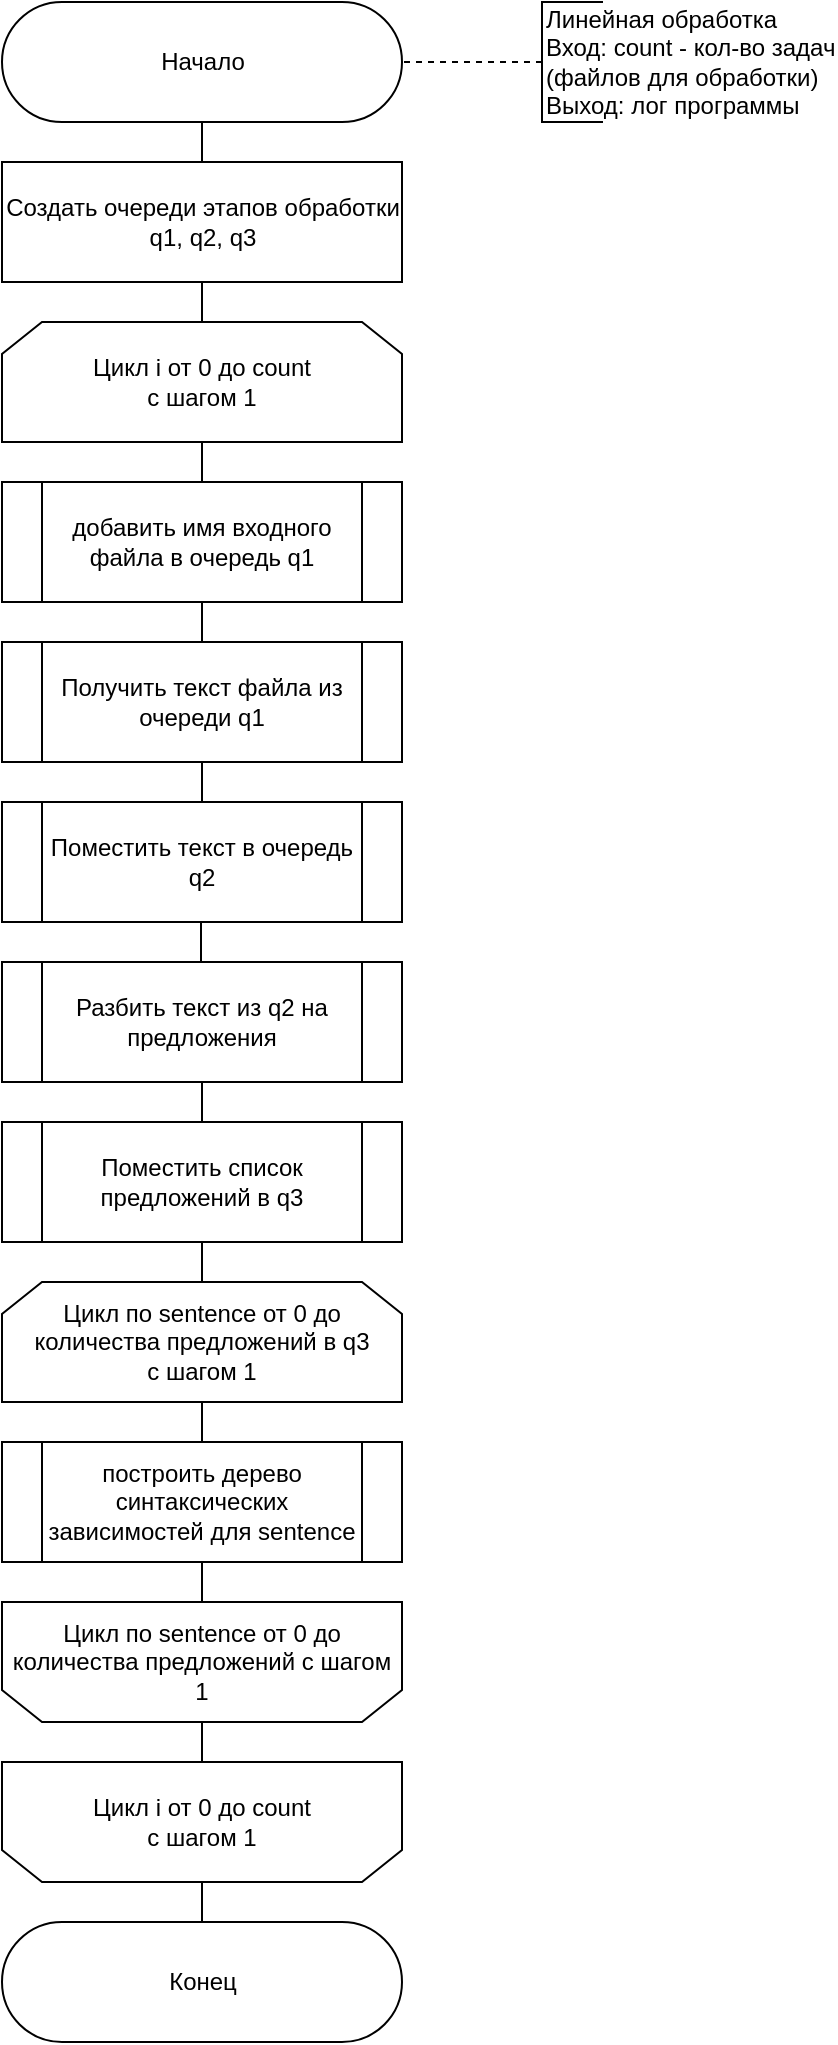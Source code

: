 <mxfile version="22.1.11" type="device" pages="5">
  <diagram id="QM2p47kPDZQZnexqTIiv" name="linear">
    <mxGraphModel dx="521" dy="836" grid="1" gridSize="10" guides="1" tooltips="1" connect="1" arrows="1" fold="1" page="1" pageScale="1" pageWidth="1654" pageHeight="2336" math="0" shadow="0">
      <root>
        <mxCell id="0" />
        <mxCell id="1" parent="0" />
        <mxCell id="29" style="edgeStyle=none;html=1;exitX=0.5;exitY=0.5;exitDx=0;exitDy=30;exitPerimeter=0;entryX=0.5;entryY=0;entryDx=0;entryDy=0;endArrow=none;endFill=0;" parent="1" source="3" target="28" edge="1">
          <mxGeometry relative="1" as="geometry" />
        </mxCell>
        <mxCell id="3" value="Начало" style="html=1;dashed=0;whitespace=wrap;shape=mxgraph.dfd.start" parent="1" vertex="1">
          <mxGeometry x="860" y="120" width="200" height="60" as="geometry" />
        </mxCell>
        <mxCell id="6" value="" style="edgeStyle=orthogonalEdgeStyle;rounded=0;orthogonalLoop=1;jettySize=auto;html=1;endArrow=none;endFill=0;dashed=1;" parent="1" source="7" target="3" edge="1">
          <mxGeometry relative="1" as="geometry" />
        </mxCell>
        <mxCell id="7" value="Линейная обработка&lt;br&gt;Вход: count - кол-во задач&lt;br&gt;(файлов для обработки)&lt;br&gt;Выход: лог программы" style="html=1;dashed=0;whitespace=wrap;shape=partialRectangle;right=0;align=left;" parent="1" vertex="1">
          <mxGeometry x="1130" y="120" width="30" height="60" as="geometry" />
        </mxCell>
        <mxCell id="25" style="edgeStyle=none;html=1;exitX=0.5;exitY=1;exitDx=0;exitDy=0;entryX=0.5;entryY=0;entryDx=0;entryDy=0;endArrow=none;endFill=0;" parent="1" source="21" target="24" edge="1">
          <mxGeometry relative="1" as="geometry" />
        </mxCell>
        <mxCell id="21" value="Цикл i от 0 до count&lt;br&gt;с шагом 1" style="shape=loopLimit;whiteSpace=wrap;html=1;direction=east" parent="1" vertex="1">
          <mxGeometry x="860" y="280" width="200" height="60" as="geometry" />
        </mxCell>
        <mxCell id="24" value="добавить имя входного файла в очередь q1" style="shape=process;whiteSpace=wrap;html=1;backgroundOutline=1;" parent="1" vertex="1">
          <mxGeometry x="860" y="360" width="200" height="60" as="geometry" />
        </mxCell>
        <mxCell id="30" style="edgeStyle=none;html=1;exitX=0.5;exitY=1;exitDx=0;exitDy=0;entryX=0.5;entryY=0;entryDx=0;entryDy=0;endArrow=none;endFill=0;" parent="1" source="28" target="21" edge="1">
          <mxGeometry relative="1" as="geometry" />
        </mxCell>
        <mxCell id="28" value="Создать очереди этапов обработки&lt;br&gt;q1, q2, q3" style="html=1;dashed=0;whitespace=wrap;" parent="1" vertex="1">
          <mxGeometry x="860" y="200" width="200" height="60" as="geometry" />
        </mxCell>
        <mxCell id="49" style="edgeStyle=none;html=1;exitX=0.5;exitY=1;exitDx=0;exitDy=0;entryX=0.5;entryY=0;entryDx=0;entryDy=0;endArrow=none;endFill=0;" parent="1" target="47" edge="1">
          <mxGeometry relative="1" as="geometry">
            <mxPoint x="960" y="420" as="sourcePoint" />
          </mxGeometry>
        </mxCell>
        <mxCell id="44" style="edgeStyle=none;html=1;exitX=0.5;exitY=1;exitDx=0;exitDy=0;entryX=0.5;entryY=1;entryDx=0;entryDy=0;endArrow=none;endFill=0;" parent="1" target="43" edge="1">
          <mxGeometry relative="1" as="geometry">
            <mxPoint x="960" y="980" as="sourcePoint" />
          </mxGeometry>
        </mxCell>
        <mxCell id="46" style="edgeStyle=none;html=1;exitX=0.5;exitY=0;exitDx=0;exitDy=0;entryX=0.5;entryY=0.5;entryDx=0;entryDy=-30;entryPerimeter=0;endArrow=none;endFill=0;" parent="1" source="43" target="45" edge="1">
          <mxGeometry relative="1" as="geometry" />
        </mxCell>
        <mxCell id="43" value="Цикл i от 0 до count&lt;br style=&quot;border-color: var(--border-color);&quot;&gt;с шагом 1" style="shape=loopLimit;whiteSpace=wrap;html=1;strokeWidth=1;direction=west;" parent="1" vertex="1">
          <mxGeometry x="860" y="1000" width="200" height="60" as="geometry" />
        </mxCell>
        <mxCell id="45" value="Конец" style="html=1;dashed=0;whitespace=wrap;shape=mxgraph.dfd.start" parent="1" vertex="1">
          <mxGeometry x="860" y="1080" width="200" height="60" as="geometry" />
        </mxCell>
        <mxCell id="52" style="edgeStyle=none;html=1;exitX=0.5;exitY=1;exitDx=0;exitDy=0;entryX=0.5;entryY=0;entryDx=0;entryDy=0;endArrow=none;endFill=0;" parent="1" source="47" edge="1">
          <mxGeometry relative="1" as="geometry">
            <mxPoint x="960" y="520" as="targetPoint" />
          </mxGeometry>
        </mxCell>
        <mxCell id="47" value="Получить текст файла из очереди q1" style="shape=process;whiteSpace=wrap;html=1;backgroundOutline=1;" parent="1" vertex="1">
          <mxGeometry x="860" y="440" width="200" height="60" as="geometry" />
        </mxCell>
        <mxCell id="53" style="edgeStyle=none;html=1;exitX=0.5;exitY=1;exitDx=0;exitDy=0;entryX=0.5;entryY=0;entryDx=0;entryDy=0;endArrow=none;endFill=0;" parent="1" source="50" target="51" edge="1">
          <mxGeometry relative="1" as="geometry" />
        </mxCell>
        <mxCell id="50" value="Разбить текст из q2 на предложения" style="shape=process;whiteSpace=wrap;html=1;backgroundOutline=1;" parent="1" vertex="1">
          <mxGeometry x="860" y="600" width="200" height="60" as="geometry" />
        </mxCell>
        <mxCell id="51" value="построить дерево синтаксических зависимостей для sentence" style="shape=process;whiteSpace=wrap;html=1;backgroundOutline=1;" parent="1" vertex="1">
          <mxGeometry x="860" y="840" width="200" height="60" as="geometry" />
        </mxCell>
        <mxCell id="4HuPWXfrzyQMtVALRME3-75" value="Цикл по sentence от 0 до количества предложений в q3 &lt;br&gt;c шагом 1" style="shape=loopLimit;whiteSpace=wrap;html=1;direction=east" parent="1" vertex="1">
          <mxGeometry x="860" y="760" width="200" height="60" as="geometry" />
        </mxCell>
        <mxCell id="4HuPWXfrzyQMtVALRME3-76" value="Цикл по sentence от 0 до количества предложений c шагом 1" style="shape=loopLimit;whiteSpace=wrap;html=1;strokeWidth=1;direction=west;" parent="1" vertex="1">
          <mxGeometry x="860" y="920" width="200" height="60" as="geometry" />
        </mxCell>
        <mxCell id="4HuPWXfrzyQMtVALRME3-77" value="" style="endArrow=none;html=1;rounded=0;entryX=0.5;entryY=1;entryDx=0;entryDy=0;exitX=0.5;exitY=1;exitDx=0;exitDy=0;" parent="1" source="4HuPWXfrzyQMtVALRME3-76" target="51" edge="1">
          <mxGeometry width="50" height="50" relative="1" as="geometry">
            <mxPoint x="990" y="1000" as="sourcePoint" />
            <mxPoint x="1040" y="950" as="targetPoint" />
          </mxGeometry>
        </mxCell>
        <mxCell id="4HuPWXfrzyQMtVALRME3-78" value="Поместить текст в очередь q2" style="shape=process;whiteSpace=wrap;html=1;backgroundOutline=1;" parent="1" vertex="1">
          <mxGeometry x="860" y="520" width="200" height="60" as="geometry" />
        </mxCell>
        <mxCell id="4HuPWXfrzyQMtVALRME3-79" style="edgeStyle=none;html=1;exitX=0.5;exitY=1;exitDx=0;exitDy=0;entryX=0.5;entryY=0;entryDx=0;entryDy=0;endArrow=none;endFill=0;" parent="1" edge="1">
          <mxGeometry relative="1" as="geometry">
            <mxPoint x="959.5" y="580" as="sourcePoint" />
            <mxPoint x="959.5" y="600" as="targetPoint" />
          </mxGeometry>
        </mxCell>
        <mxCell id="pV-ZQpYwQ_sU8YC8AV49-54" value="Поместить список предложений в q3" style="shape=process;whiteSpace=wrap;html=1;backgroundOutline=1;" vertex="1" parent="1">
          <mxGeometry x="860" y="680" width="200" height="60" as="geometry" />
        </mxCell>
      </root>
    </mxGraphModel>
  </diagram>
  <diagram id="hSEIgWSa4vP8Ro8pE1Au" name="parallel">
    <mxGraphModel dx="521" dy="836" grid="1" gridSize="10" guides="1" tooltips="1" connect="1" arrows="1" fold="1" page="1" pageScale="1" pageWidth="1100" pageHeight="850" math="0" shadow="0">
      <root>
        <mxCell id="0" />
        <mxCell id="1" parent="0" />
        <mxCell id="esnNkf6js6xn0XYwca21-1" style="edgeStyle=none;html=1;exitX=0.5;exitY=0.5;exitDx=0;exitDy=30;exitPerimeter=0;entryX=0.5;entryY=0;entryDx=0;entryDy=0;endArrow=none;endFill=0;" edge="1" parent="1" source="esnNkf6js6xn0XYwca21-2" target="esnNkf6js6xn0XYwca21-10">
          <mxGeometry relative="1" as="geometry" />
        </mxCell>
        <mxCell id="esnNkf6js6xn0XYwca21-2" value="Начало" style="html=1;dashed=0;whitespace=wrap;shape=mxgraph.dfd.start" vertex="1" parent="1">
          <mxGeometry x="150" y="90" width="200" height="60" as="geometry" />
        </mxCell>
        <mxCell id="esnNkf6js6xn0XYwca21-3" value="" style="edgeStyle=orthogonalEdgeStyle;rounded=0;orthogonalLoop=1;jettySize=auto;html=1;endArrow=none;endFill=0;dashed=1;" edge="1" parent="1" source="esnNkf6js6xn0XYwca21-4" target="esnNkf6js6xn0XYwca21-2">
          <mxGeometry relative="1" as="geometry" />
        </mxCell>
        <mxCell id="esnNkf6js6xn0XYwca21-4" value="Схема запуска главного&lt;br&gt;потока&lt;br&gt;Вход: count - кол-во задач (файлов),&lt;br&gt;Выход: лог программы" style="html=1;dashed=0;whitespace=wrap;shape=partialRectangle;right=0;align=left;" vertex="1" parent="1">
          <mxGeometry x="420" y="90" width="30" height="60" as="geometry" />
        </mxCell>
        <mxCell id="esnNkf6js6xn0XYwca21-5" style="edgeStyle=none;html=1;exitX=0.5;exitY=1;exitDx=0;exitDy=0;entryX=0.5;entryY=0;entryDx=0;entryDy=0;endArrow=none;endFill=0;" edge="1" parent="1" source="esnNkf6js6xn0XYwca21-6" target="esnNkf6js6xn0XYwca21-8">
          <mxGeometry relative="1" as="geometry" />
        </mxCell>
        <mxCell id="esnNkf6js6xn0XYwca21-6" value="Цикл i от 0 до count&lt;br&gt;с шагом 1" style="shape=loopLimit;whiteSpace=wrap;html=1;direction=east" vertex="1" parent="1">
          <mxGeometry x="150" y="250" width="200" height="60" as="geometry" />
        </mxCell>
        <mxCell id="esnNkf6js6xn0XYwca21-8" value="добавить имя входного файла &lt;br&gt;в очередь q1" style="html=1;dashed=0;whitespace=wrap;" vertex="1" parent="1">
          <mxGeometry x="150" y="330" width="200" height="60" as="geometry" />
        </mxCell>
        <mxCell id="esnNkf6js6xn0XYwca21-9" style="edgeStyle=none;html=1;exitX=0.5;exitY=1;exitDx=0;exitDy=0;entryX=0.5;entryY=0;entryDx=0;entryDy=0;endArrow=none;endFill=0;" edge="1" parent="1" source="esnNkf6js6xn0XYwca21-10" target="esnNkf6js6xn0XYwca21-6">
          <mxGeometry relative="1" as="geometry" />
        </mxCell>
        <mxCell id="esnNkf6js6xn0XYwca21-10" value="Создать очереди этапов обработки&lt;br&gt;q1, q2, q3" style="html=1;dashed=0;whitespace=wrap;" vertex="1" parent="1">
          <mxGeometry x="150" y="170" width="200" height="60" as="geometry" />
        </mxCell>
        <mxCell id="esnNkf6js6xn0XYwca21-11" style="edgeStyle=none;html=1;exitX=0.5;exitY=0;exitDx=0;exitDy=0;entryX=0.5;entryY=0;entryDx=0;entryDy=0;endArrow=none;endFill=0;" edge="1" parent="1" target="esnNkf6js6xn0XYwca21-14">
          <mxGeometry relative="1" as="geometry">
            <mxPoint x="250" y="390" as="sourcePoint" />
          </mxGeometry>
        </mxCell>
        <mxCell id="esnNkf6js6xn0XYwca21-13" style="edgeStyle=none;html=1;exitX=0.5;exitY=1;exitDx=0;exitDy=0;entryX=0.5;entryY=0;entryDx=0;entryDy=0;endArrow=none;endFill=0;" edge="1" parent="1" source="esnNkf6js6xn0XYwca21-14" target="esnNkf6js6xn0XYwca21-16">
          <mxGeometry relative="1" as="geometry" />
        </mxCell>
        <mxCell id="esnNkf6js6xn0XYwca21-14" value="Запустить потоки" style="shape=process;whiteSpace=wrap;html=1;backgroundOutline=1;" vertex="1" parent="1">
          <mxGeometry x="150" y="410" width="200" height="60" as="geometry" />
        </mxCell>
        <mxCell id="esnNkf6js6xn0XYwca21-15" style="edgeStyle=none;html=1;exitX=0.5;exitY=1;exitDx=0;exitDy=0;entryX=0.5;entryY=0;entryDx=0;entryDy=0;endArrow=none;endFill=0;" edge="1" parent="1" source="esnNkf6js6xn0XYwca21-16" target="esnNkf6js6xn0XYwca21-20">
          <mxGeometry relative="1" as="geometry" />
        </mxCell>
        <mxCell id="esnNkf6js6xn0XYwca21-16" value="Цикл i от 0 до threads_count" style="shape=loopLimit;whiteSpace=wrap;html=1;direction=east" vertex="1" parent="1">
          <mxGeometry x="150" y="490" width="200" height="60" as="geometry" />
        </mxCell>
        <mxCell id="esnNkf6js6xn0XYwca21-17" value="" style="edgeStyle=orthogonalEdgeStyle;rounded=0;orthogonalLoop=1;jettySize=auto;html=1;endArrow=none;endFill=0;dashed=1;" edge="1" parent="1" source="esnNkf6js6xn0XYwca21-18">
          <mxGeometry relative="1" as="geometry">
            <mxPoint x="350" y="530" as="targetPoint" />
          </mxGeometry>
        </mxCell>
        <mxCell id="esnNkf6js6xn0XYwca21-18" value="threads_count = 3 - кол-во&lt;br&gt;потков (по кол-ву&amp;nbsp;&lt;br&gt;конвейрных лент)" style="html=1;dashed=0;whitespace=wrap;shape=partialRectangle;right=0;align=left;" vertex="1" parent="1">
          <mxGeometry x="420" y="490" width="30" height="80" as="geometry" />
        </mxCell>
        <mxCell id="esnNkf6js6xn0XYwca21-19" style="edgeStyle=none;html=1;exitX=0.5;exitY=1;exitDx=0;exitDy=0;entryX=0.5;entryY=1;entryDx=0;entryDy=0;endArrow=none;endFill=0;" edge="1" parent="1" source="esnNkf6js6xn0XYwca21-20" target="esnNkf6js6xn0XYwca21-22">
          <mxGeometry relative="1" as="geometry" />
        </mxCell>
        <mxCell id="esnNkf6js6xn0XYwca21-20" value="Указать, что главный поток&lt;br&gt;должен завершиться после&lt;br&gt;завершения потока i" style="html=1;dashed=0;whitespace=wrap;" vertex="1" parent="1">
          <mxGeometry x="150" y="570" width="200" height="60" as="geometry" />
        </mxCell>
        <mxCell id="esnNkf6js6xn0XYwca21-21" style="edgeStyle=none;html=1;exitX=0.5;exitY=0;exitDx=0;exitDy=0;entryX=0.5;entryY=0.5;entryDx=0;entryDy=-30;entryPerimeter=0;endArrow=none;endFill=0;" edge="1" parent="1" source="esnNkf6js6xn0XYwca21-22" target="esnNkf6js6xn0XYwca21-23">
          <mxGeometry relative="1" as="geometry" />
        </mxCell>
        <mxCell id="esnNkf6js6xn0XYwca21-22" value="Цикл i от 0 до count&lt;br style=&quot;border-color: var(--border-color);&quot;&gt;с шагом 1" style="shape=loopLimit;whiteSpace=wrap;html=1;strokeWidth=1;direction=west;" vertex="1" parent="1">
          <mxGeometry x="150" y="650" width="200" height="60" as="geometry" />
        </mxCell>
        <mxCell id="esnNkf6js6xn0XYwca21-23" value="Конец" style="html=1;dashed=0;whitespace=wrap;shape=mxgraph.dfd.start" vertex="1" parent="1">
          <mxGeometry x="150" y="730" width="200" height="60" as="geometry" />
        </mxCell>
      </root>
    </mxGraphModel>
  </diagram>
  <diagram id="TgShfNKwRfb2rCadZWvD" name="thread1">
    <mxGraphModel dx="521" dy="836" grid="1" gridSize="10" guides="1" tooltips="1" connect="1" arrows="1" fold="1" page="1" pageScale="1" pageWidth="1100" pageHeight="850" math="0" shadow="0">
      <root>
        <mxCell id="0" />
        <mxCell id="1" parent="0" />
        <mxCell id="i5QgHu48kMmUKItrMfOn-1" style="edgeStyle=none;html=1;exitX=0.5;exitY=0.5;exitDx=0;exitDy=30;exitPerimeter=0;entryX=0.5;entryY=0;entryDx=0;entryDy=0;endArrow=none;endFill=0;" edge="1" parent="1" source="i5QgHu48kMmUKItrMfOn-2">
          <mxGeometry relative="1" as="geometry">
            <mxPoint x="170" y="200" as="targetPoint" />
          </mxGeometry>
        </mxCell>
        <mxCell id="i5QgHu48kMmUKItrMfOn-2" value="Начало" style="html=1;dashed=0;whitespace=wrap;shape=mxgraph.dfd.start" vertex="1" parent="1">
          <mxGeometry x="70" y="120" width="200" height="60" as="geometry" />
        </mxCell>
        <mxCell id="i5QgHu48kMmUKItrMfOn-3" value="" style="edgeStyle=orthogonalEdgeStyle;rounded=0;orthogonalLoop=1;jettySize=auto;html=1;endArrow=none;endFill=0;dashed=1;" edge="1" parent="1" source="i5QgHu48kMmUKItrMfOn-4" target="i5QgHu48kMmUKItrMfOn-2">
          <mxGeometry relative="1" as="geometry" />
        </mxCell>
        <mxCell id="i5QgHu48kMmUKItrMfOn-4" value="Схема запуска 1 потока&lt;br&gt;(чтение из файла)&lt;br&gt;&lt;br&gt;Вход: q1, q2 - очереди этапов&lt;br&gt;Выход: лог программы" style="html=1;dashed=0;whitespace=wrap;shape=partialRectangle;right=0;align=left;" vertex="1" parent="1">
          <mxGeometry x="340" y="110" width="30" height="80" as="geometry" />
        </mxCell>
        <mxCell id="i5QgHu48kMmUKItrMfOn-5" style="edgeStyle=none;html=1;exitX=0.5;exitY=1;exitDx=0;exitDy=0;entryX=0.5;entryY=0;entryDx=0;entryDy=0;endArrow=none;endFill=0;" edge="1" parent="1" source="i5QgHu48kMmUKItrMfOn-6">
          <mxGeometry relative="1" as="geometry">
            <mxPoint x="170" y="280" as="targetPoint" />
          </mxGeometry>
        </mxCell>
        <mxCell id="i5QgHu48kMmUKItrMfOn-6" value="Цикл, пока очередь q1&lt;br&gt;не пуста" style="shape=loopLimit;whiteSpace=wrap;html=1;direction=east" vertex="1" parent="1">
          <mxGeometry x="70" y="200" width="200" height="60" as="geometry" />
        </mxCell>
        <mxCell id="i5QgHu48kMmUKItrMfOn-7" style="edgeStyle=none;html=1;exitX=0.5;exitY=0;exitDx=0;exitDy=0;entryX=0.5;entryY=0.5;entryDx=0;entryDy=-30;entryPerimeter=0;endArrow=none;endFill=0;" edge="1" parent="1" source="i5QgHu48kMmUKItrMfOn-8" target="i5QgHu48kMmUKItrMfOn-9">
          <mxGeometry relative="1" as="geometry" />
        </mxCell>
        <mxCell id="i5QgHu48kMmUKItrMfOn-8" value="Цикл, пока очередь q1&lt;br&gt;не пуста" style="shape=loopLimit;whiteSpace=wrap;html=1;strokeWidth=1;direction=west;" vertex="1" parent="1">
          <mxGeometry x="70" y="760" width="200" height="60" as="geometry" />
        </mxCell>
        <mxCell id="i5QgHu48kMmUKItrMfOn-9" value="Конец" style="html=1;dashed=0;whitespace=wrap;shape=mxgraph.dfd.start" vertex="1" parent="1">
          <mxGeometry x="70" y="840" width="200" height="60" as="geometry" />
        </mxCell>
        <mxCell id="i5QgHu48kMmUKItrMfOn-10" style="edgeStyle=none;html=1;exitX=0.5;exitY=1;exitDx=0;exitDy=0;entryX=0.5;entryY=0;entryDx=0;entryDy=0;endArrow=none;endFill=0;" edge="1" parent="1" source="i5QgHu48kMmUKItrMfOn-11" target="i5QgHu48kMmUKItrMfOn-13">
          <mxGeometry relative="1" as="geometry" />
        </mxCell>
        <mxCell id="i5QgHu48kMmUKItrMfOn-11" value="Заблокировать&lt;br&gt;очередь q1" style="shape=process;whiteSpace=wrap;html=1;backgroundOutline=1;" vertex="1" parent="1">
          <mxGeometry x="70" y="280" width="200" height="60" as="geometry" />
        </mxCell>
        <mxCell id="i5QgHu48kMmUKItrMfOn-12" style="edgeStyle=none;html=1;exitX=0.5;exitY=1;exitDx=0;exitDy=0;entryX=0.5;entryY=0;entryDx=0;entryDy=0;endArrow=none;endFill=0;" edge="1" parent="1" source="i5QgHu48kMmUKItrMfOn-13" target="i5QgHu48kMmUKItrMfOn-15">
          <mxGeometry relative="1" as="geometry" />
        </mxCell>
        <mxCell id="i5QgHu48kMmUKItrMfOn-13" value="Получить текст из&lt;br&gt;очереди q1" style="shape=process;whiteSpace=wrap;html=1;backgroundOutline=1;" vertex="1" parent="1">
          <mxGeometry x="70" y="360" width="200" height="60" as="geometry" />
        </mxCell>
        <mxCell id="i5QgHu48kMmUKItrMfOn-15" value="Разблокировать&lt;br&gt;очередь q1" style="shape=process;whiteSpace=wrap;html=1;backgroundOutline=1;" vertex="1" parent="1">
          <mxGeometry x="70" y="440" width="200" height="60" as="geometry" />
        </mxCell>
        <mxCell id="i5QgHu48kMmUKItrMfOn-16" style="edgeStyle=none;html=1;exitX=0.5;exitY=1;exitDx=0;exitDy=0;entryX=0.5;entryY=0;entryDx=0;entryDy=0;endArrow=none;endFill=0;" edge="1" parent="1" target="i5QgHu48kMmUKItrMfOn-19">
          <mxGeometry relative="1" as="geometry">
            <mxPoint x="170" y="500" as="sourcePoint" />
          </mxGeometry>
        </mxCell>
        <mxCell id="i5QgHu48kMmUKItrMfOn-18" style="edgeStyle=none;html=1;exitX=0.5;exitY=1;exitDx=0;exitDy=0;entryX=0.5;entryY=0;entryDx=0;entryDy=0;endArrow=none;endFill=0;" edge="1" parent="1" source="i5QgHu48kMmUKItrMfOn-19" target="i5QgHu48kMmUKItrMfOn-21">
          <mxGeometry relative="1" as="geometry" />
        </mxCell>
        <mxCell id="i5QgHu48kMmUKItrMfOn-19" value="Заблокировать&lt;br&gt;очередь q2" style="shape=process;whiteSpace=wrap;html=1;backgroundOutline=1;" vertex="1" parent="1">
          <mxGeometry x="70" y="520" width="200" height="60" as="geometry" />
        </mxCell>
        <mxCell id="i5QgHu48kMmUKItrMfOn-20" style="edgeStyle=none;html=1;exitX=0.5;exitY=1;exitDx=0;exitDy=0;entryX=0.5;entryY=0;entryDx=0;entryDy=0;endArrow=none;endFill=0;" edge="1" parent="1" source="i5QgHu48kMmUKItrMfOn-21" target="i5QgHu48kMmUKItrMfOn-22">
          <mxGeometry relative="1" as="geometry" />
        </mxCell>
        <mxCell id="i5QgHu48kMmUKItrMfOn-21" value="Положить текст в&lt;br&gt;очередь q2" style="shape=process;whiteSpace=wrap;html=1;backgroundOutline=1;" vertex="1" parent="1">
          <mxGeometry x="70" y="600" width="200" height="60" as="geometry" />
        </mxCell>
        <mxCell id="i5QgHu48kMmUKItrMfOn-22" value="Разблокировать&lt;br&gt;очередь q2" style="shape=process;whiteSpace=wrap;html=1;backgroundOutline=1;" vertex="1" parent="1">
          <mxGeometry x="70" y="680" width="200" height="60" as="geometry" />
        </mxCell>
        <mxCell id="i5QgHu48kMmUKItrMfOn-23" style="edgeStyle=none;html=1;exitX=0.5;exitY=1;exitDx=0;exitDy=0;entryX=0.5;entryY=0;entryDx=0;entryDy=0;endArrow=none;endFill=0;" edge="1" parent="1" source="i5QgHu48kMmUKItrMfOn-22">
          <mxGeometry relative="1" as="geometry">
            <mxPoint x="170" y="760" as="targetPoint" />
          </mxGeometry>
        </mxCell>
      </root>
    </mxGraphModel>
  </diagram>
  <diagram id="W6IFqYg_aZTgYBLvidt_" name="thread2">
    <mxGraphModel dx="1621" dy="836" grid="1" gridSize="10" guides="1" tooltips="1" connect="1" arrows="1" fold="1" page="1" pageScale="1" pageWidth="1100" pageHeight="850" math="0" shadow="0">
      <root>
        <mxCell id="0" />
        <mxCell id="1" parent="0" />
        <mxCell id="ndU5jsKJdQrGPocZH2Eb-1" style="edgeStyle=none;html=1;exitX=0.5;exitY=0.5;exitDx=0;exitDy=30;exitPerimeter=0;entryX=0.5;entryY=0;entryDx=0;entryDy=0;endArrow=none;endFill=0;" edge="1" parent="1" source="ndU5jsKJdQrGPocZH2Eb-2">
          <mxGeometry relative="1" as="geometry">
            <mxPoint x="160" y="190" as="targetPoint" />
          </mxGeometry>
        </mxCell>
        <mxCell id="ndU5jsKJdQrGPocZH2Eb-2" value="Начало" style="html=1;dashed=0;whitespace=wrap;shape=mxgraph.dfd.start" vertex="1" parent="1">
          <mxGeometry x="60" y="110" width="200" height="60" as="geometry" />
        </mxCell>
        <mxCell id="ndU5jsKJdQrGPocZH2Eb-3" value="" style="edgeStyle=orthogonalEdgeStyle;rounded=0;orthogonalLoop=1;jettySize=auto;html=1;endArrow=none;endFill=0;dashed=1;" edge="1" parent="1" source="ndU5jsKJdQrGPocZH2Eb-4" target="ndU5jsKJdQrGPocZH2Eb-2">
          <mxGeometry relative="1" as="geometry" />
        </mxCell>
        <mxCell id="ndU5jsKJdQrGPocZH2Eb-4" value="Схема запуска 2 потока&lt;br&gt;(разбиение на строки)&lt;br&gt;&lt;br&gt;Вход: q1, q2, q3 - очереди этапов&lt;br&gt;Выход: лог программы" style="html=1;dashed=0;whitespace=wrap;shape=partialRectangle;right=0;align=left;" vertex="1" parent="1">
          <mxGeometry x="330" y="100" width="30" height="80" as="geometry" />
        </mxCell>
        <mxCell id="ndU5jsKJdQrGPocZH2Eb-5" style="edgeStyle=orthogonalEdgeStyle;rounded=0;orthogonalLoop=1;jettySize=auto;html=1;exitX=1;exitY=0.5;exitDx=0;exitDy=0;endArrow=classic;endFill=1;" edge="1" parent="1" source="ndU5jsKJdQrGPocZH2Eb-7">
          <mxGeometry relative="1" as="geometry">
            <mxPoint x="320" y="360" as="targetPoint" />
          </mxGeometry>
        </mxCell>
        <mxCell id="ndU5jsKJdQrGPocZH2Eb-6" style="edgeStyle=orthogonalEdgeStyle;html=1;exitX=0;exitY=0.5;exitDx=0;exitDy=0;endArrow=none;endFill=0;rounded=0;" edge="1" parent="1" source="ndU5jsKJdQrGPocZH2Eb-7">
          <mxGeometry relative="1" as="geometry">
            <mxPoint x="160" y="970" as="targetPoint" />
            <Array as="points">
              <mxPoint x="-40" y="300" />
              <mxPoint x="-40" y="950" />
              <mxPoint x="160" y="950" />
            </Array>
          </mxGeometry>
        </mxCell>
        <mxCell id="ndU5jsKJdQrGPocZH2Eb-7" value="Очередь q2&lt;br&gt;не пуста" style="shape=rhombus;html=1;dashed=0;whitespace=wrap;perimeter=rhombusPerimeter;" vertex="1" parent="1">
          <mxGeometry x="60" y="270" width="200" height="60" as="geometry" />
        </mxCell>
        <mxCell id="ndU5jsKJdQrGPocZH2Eb-8" value="Да" style="text;html=1;align=center;verticalAlign=middle;resizable=0;points=[];autosize=1;strokeColor=none;" vertex="1" parent="1">
          <mxGeometry x="245" y="270" width="30" height="20" as="geometry" />
        </mxCell>
        <mxCell id="ndU5jsKJdQrGPocZH2Eb-9" style="edgeStyle=none;html=1;exitX=0.5;exitY=1;exitDx=0;exitDy=0;entryX=0.5;entryY=0;entryDx=0;entryDy=0;endArrow=none;endFill=0;" edge="1" parent="1" source="ndU5jsKJdQrGPocZH2Eb-10">
          <mxGeometry relative="1" as="geometry">
            <mxPoint x="160" y="270" as="targetPoint" />
          </mxGeometry>
        </mxCell>
        <mxCell id="ndU5jsKJdQrGPocZH2Eb-10" value="Цикл, пока очереди q1 и q2&lt;br&gt;не пусты" style="shape=loopLimit;whiteSpace=wrap;html=1;direction=east" vertex="1" parent="1">
          <mxGeometry x="60" y="190" width="200" height="60" as="geometry" />
        </mxCell>
        <mxCell id="ndU5jsKJdQrGPocZH2Eb-11" style="edgeStyle=none;html=1;exitX=0.5;exitY=0;exitDx=0;exitDy=0;entryX=0.5;entryY=0.5;entryDx=0;entryDy=-30;entryPerimeter=0;endArrow=none;endFill=0;" edge="1" parent="1" source="ndU5jsKJdQrGPocZH2Eb-12" target="ndU5jsKJdQrGPocZH2Eb-13">
          <mxGeometry relative="1" as="geometry" />
        </mxCell>
        <mxCell id="ndU5jsKJdQrGPocZH2Eb-12" value="Цикл, пока очереди q1 и q2&lt;br&gt;не пусты" style="shape=loopLimit;whiteSpace=wrap;html=1;strokeWidth=1;direction=west;" vertex="1" parent="1">
          <mxGeometry x="60" y="1010" width="200" height="60" as="geometry" />
        </mxCell>
        <mxCell id="ndU5jsKJdQrGPocZH2Eb-13" value="Конец" style="html=1;dashed=0;whitespace=wrap;shape=mxgraph.dfd.start" vertex="1" parent="1">
          <mxGeometry x="60" y="1090" width="200" height="60" as="geometry" />
        </mxCell>
        <mxCell id="ndU5jsKJdQrGPocZH2Eb-14" style="edgeStyle=none;html=1;exitX=0.5;exitY=1;exitDx=0;exitDy=0;entryX=0.5;entryY=0;entryDx=0;entryDy=0;endArrow=none;endFill=0;" edge="1" parent="1" source="ndU5jsKJdQrGPocZH2Eb-15" target="ndU5jsKJdQrGPocZH2Eb-17">
          <mxGeometry relative="1" as="geometry" />
        </mxCell>
        <mxCell id="ndU5jsKJdQrGPocZH2Eb-15" value="Заблокировать&lt;br&gt;очередь q2" style="shape=process;whiteSpace=wrap;html=1;backgroundOutline=1;" vertex="1" parent="1">
          <mxGeometry x="220" y="360" width="200" height="60" as="geometry" />
        </mxCell>
        <mxCell id="ndU5jsKJdQrGPocZH2Eb-16" style="edgeStyle=none;html=1;exitX=0.5;exitY=1;exitDx=0;exitDy=0;entryX=0.5;entryY=0;entryDx=0;entryDy=0;endArrow=none;endFill=0;" edge="1" parent="1" source="ndU5jsKJdQrGPocZH2Eb-17" target="ndU5jsKJdQrGPocZH2Eb-19">
          <mxGeometry relative="1" as="geometry" />
        </mxCell>
        <mxCell id="ndU5jsKJdQrGPocZH2Eb-17" value="Получить текст из&lt;br&gt;очереди q2" style="shape=process;whiteSpace=wrap;html=1;backgroundOutline=1;" vertex="1" parent="1">
          <mxGeometry x="220" y="440" width="200" height="60" as="geometry" />
        </mxCell>
        <mxCell id="ndU5jsKJdQrGPocZH2Eb-18" style="edgeStyle=none;html=1;exitX=0.5;exitY=1;exitDx=0;exitDy=0;entryX=0.5;entryY=0;entryDx=0;entryDy=0;endArrow=none;endFill=0;" edge="1" parent="1" source="ndU5jsKJdQrGPocZH2Eb-19" target="ndU5jsKJdQrGPocZH2Eb-21">
          <mxGeometry relative="1" as="geometry" />
        </mxCell>
        <mxCell id="ndU5jsKJdQrGPocZH2Eb-19" value="Разблокировать&lt;br&gt;очередь q2" style="shape=process;whiteSpace=wrap;html=1;backgroundOutline=1;" vertex="1" parent="1">
          <mxGeometry x="220" y="520" width="200" height="60" as="geometry" />
        </mxCell>
        <mxCell id="ndU5jsKJdQrGPocZH2Eb-20" style="edgeStyle=none;html=1;exitX=0.5;exitY=1;exitDx=0;exitDy=0;entryX=0.5;entryY=0;entryDx=0;entryDy=0;endArrow=none;endFill=0;" edge="1" parent="1" source="ndU5jsKJdQrGPocZH2Eb-21" target="ndU5jsKJdQrGPocZH2Eb-23">
          <mxGeometry relative="1" as="geometry" />
        </mxCell>
        <mxCell id="ndU5jsKJdQrGPocZH2Eb-21" value="Разбить текст на предложения" style="shape=process;whiteSpace=wrap;html=1;backgroundOutline=1;" vertex="1" parent="1">
          <mxGeometry x="220" y="600" width="200" height="60" as="geometry" />
        </mxCell>
        <mxCell id="ndU5jsKJdQrGPocZH2Eb-22" style="edgeStyle=none;html=1;exitX=0.5;exitY=1;exitDx=0;exitDy=0;entryX=0.5;entryY=0;entryDx=0;entryDy=0;endArrow=none;endFill=0;" edge="1" parent="1" source="ndU5jsKJdQrGPocZH2Eb-23" target="ndU5jsKJdQrGPocZH2Eb-25">
          <mxGeometry relative="1" as="geometry" />
        </mxCell>
        <mxCell id="ndU5jsKJdQrGPocZH2Eb-23" value="Заблокировать&lt;br&gt;очередь q3" style="shape=process;whiteSpace=wrap;html=1;backgroundOutline=1;" vertex="1" parent="1">
          <mxGeometry x="220" y="680" width="200" height="60" as="geometry" />
        </mxCell>
        <mxCell id="ndU5jsKJdQrGPocZH2Eb-24" style="edgeStyle=none;html=1;exitX=0.5;exitY=1;exitDx=0;exitDy=0;entryX=0.5;entryY=0;entryDx=0;entryDy=0;endArrow=none;endFill=0;" edge="1" parent="1" source="ndU5jsKJdQrGPocZH2Eb-25" target="ndU5jsKJdQrGPocZH2Eb-26">
          <mxGeometry relative="1" as="geometry" />
        </mxCell>
        <mxCell id="ndU5jsKJdQrGPocZH2Eb-25" value="Положить список предложений в&lt;br&gt;очередь q3" style="shape=process;whiteSpace=wrap;html=1;backgroundOutline=1;" vertex="1" parent="1">
          <mxGeometry x="220" y="760" width="200" height="60" as="geometry" />
        </mxCell>
        <mxCell id="ndU5jsKJdQrGPocZH2Eb-26" value="Разблокировать&lt;br&gt;очередь q3" style="shape=process;whiteSpace=wrap;html=1;backgroundOutline=1;" vertex="1" parent="1">
          <mxGeometry x="220" y="840" width="200" height="60" as="geometry" />
        </mxCell>
        <mxCell id="ndU5jsKJdQrGPocZH2Eb-27" style="edgeStyle=orthogonalEdgeStyle;rounded=0;orthogonalLoop=1;jettySize=auto;html=1;exitX=0.5;exitY=1;exitDx=0;exitDy=0;endArrow=classic;endFill=1;entryX=0.5;entryY=1;entryDx=0;entryDy=0;" edge="1" parent="1" source="ndU5jsKJdQrGPocZH2Eb-26" target="ndU5jsKJdQrGPocZH2Eb-12">
          <mxGeometry relative="1" as="geometry">
            <mxPoint x="160" y="1010" as="targetPoint" />
            <Array as="points">
              <mxPoint x="320" y="950" />
              <mxPoint x="160" y="950" />
            </Array>
          </mxGeometry>
        </mxCell>
      </root>
    </mxGraphModel>
  </diagram>
  <diagram id="eXtG531YSckIde79inxV" name="thread3">
    <mxGraphModel dx="1621" dy="836" grid="1" gridSize="10" guides="1" tooltips="1" connect="1" arrows="1" fold="1" page="1" pageScale="1" pageWidth="1100" pageHeight="850" math="0" shadow="0">
      <root>
        <mxCell id="0" />
        <mxCell id="1" parent="0" />
        <mxCell id="9mrFgi-L_7wmlmnay8W6-1" style="edgeStyle=none;html=1;exitX=0.5;exitY=0.5;exitDx=0;exitDy=30;exitPerimeter=0;entryX=0.5;entryY=0;entryDx=0;entryDy=0;endArrow=none;endFill=0;" edge="1" parent="1" source="9mrFgi-L_7wmlmnay8W6-2">
          <mxGeometry relative="1" as="geometry">
            <mxPoint x="180" y="250" as="targetPoint" />
          </mxGeometry>
        </mxCell>
        <mxCell id="9mrFgi-L_7wmlmnay8W6-2" value="Начало" style="html=1;dashed=0;whitespace=wrap;shape=mxgraph.dfd.start" vertex="1" parent="1">
          <mxGeometry x="80" y="170" width="200" height="60" as="geometry" />
        </mxCell>
        <mxCell id="9mrFgi-L_7wmlmnay8W6-3" value="" style="edgeStyle=orthogonalEdgeStyle;rounded=0;orthogonalLoop=1;jettySize=auto;html=1;endArrow=none;endFill=0;dashed=1;" edge="1" parent="1" source="9mrFgi-L_7wmlmnay8W6-4" target="9mrFgi-L_7wmlmnay8W6-2">
          <mxGeometry relative="1" as="geometry" />
        </mxCell>
        <mxCell id="9mrFgi-L_7wmlmnay8W6-4" value="Схема запуска 3 потока&lt;br&gt;(построение деревьев синт. зависимостей)&lt;br&gt;&lt;br&gt;Вход: q1, q2, q3 - очереди этапов&lt;br&gt;Выход: лог программы" style="html=1;dashed=0;whitespace=wrap;shape=partialRectangle;right=0;align=left;" vertex="1" parent="1">
          <mxGeometry x="350" y="160" width="30" height="80" as="geometry" />
        </mxCell>
        <mxCell id="9mrFgi-L_7wmlmnay8W6-5" style="edgeStyle=orthogonalEdgeStyle;rounded=0;orthogonalLoop=1;jettySize=auto;html=1;exitX=1;exitY=0.5;exitDx=0;exitDy=0;endArrow=classic;endFill=1;" edge="1" parent="1" source="9mrFgi-L_7wmlmnay8W6-7">
          <mxGeometry relative="1" as="geometry">
            <mxPoint x="340" y="420" as="targetPoint" />
          </mxGeometry>
        </mxCell>
        <mxCell id="9mrFgi-L_7wmlmnay8W6-6" style="edgeStyle=orthogonalEdgeStyle;html=1;exitX=0;exitY=0.5;exitDx=0;exitDy=0;endArrow=none;endFill=0;rounded=0;" edge="1" parent="1" source="9mrFgi-L_7wmlmnay8W6-7">
          <mxGeometry relative="1" as="geometry">
            <mxPoint x="180" y="770" as="targetPoint" />
            <Array as="points">
              <mxPoint x="-20" y="360" />
              <mxPoint x="-20" y="770" />
              <mxPoint x="180" y="770" />
            </Array>
            <mxPoint x="80" y="120" as="sourcePoint" />
          </mxGeometry>
        </mxCell>
        <mxCell id="9mrFgi-L_7wmlmnay8W6-7" value="Очередь q3&lt;br&gt;не пуста" style="shape=rhombus;html=1;dashed=0;whitespace=wrap;perimeter=rhombusPerimeter;" vertex="1" parent="1">
          <mxGeometry x="80" y="330" width="200" height="60" as="geometry" />
        </mxCell>
        <mxCell id="9mrFgi-L_7wmlmnay8W6-8" value="Да" style="text;html=1;align=center;verticalAlign=middle;resizable=0;points=[];autosize=1;strokeColor=none;" vertex="1" parent="1">
          <mxGeometry x="300" y="340" width="30" height="20" as="geometry" />
        </mxCell>
        <mxCell id="9mrFgi-L_7wmlmnay8W6-9" style="edgeStyle=none;html=1;exitX=0.5;exitY=1;exitDx=0;exitDy=0;entryX=0.5;entryY=0;entryDx=0;entryDy=0;endArrow=none;endFill=0;" edge="1" parent="1" source="9mrFgi-L_7wmlmnay8W6-10">
          <mxGeometry relative="1" as="geometry">
            <mxPoint x="180" y="330" as="targetPoint" />
          </mxGeometry>
        </mxCell>
        <mxCell id="9mrFgi-L_7wmlmnay8W6-10" value="Цикл, пока очереди q1, q2 и q3&lt;br&gt;не пусты" style="shape=loopLimit;whiteSpace=wrap;html=1;direction=east" vertex="1" parent="1">
          <mxGeometry x="80" y="250" width="200" height="60" as="geometry" />
        </mxCell>
        <mxCell id="9mrFgi-L_7wmlmnay8W6-11" style="edgeStyle=none;html=1;exitX=0.5;exitY=0;exitDx=0;exitDy=0;entryX=0.5;entryY=0.5;entryDx=0;entryDy=-30;entryPerimeter=0;endArrow=none;endFill=0;" edge="1" parent="1" source="9mrFgi-L_7wmlmnay8W6-12" target="9mrFgi-L_7wmlmnay8W6-13">
          <mxGeometry relative="1" as="geometry" />
        </mxCell>
        <mxCell id="9mrFgi-L_7wmlmnay8W6-12" value="Цикл, пока очереди q1, q2 и q3&lt;br&gt;не пусты" style="shape=loopLimit;whiteSpace=wrap;html=1;strokeWidth=1;direction=west;" vertex="1" parent="1">
          <mxGeometry x="80" y="800" width="200" height="60" as="geometry" />
        </mxCell>
        <mxCell id="9mrFgi-L_7wmlmnay8W6-13" value="Конец" style="html=1;dashed=0;whitespace=wrap;shape=mxgraph.dfd.start" vertex="1" parent="1">
          <mxGeometry x="80" y="880" width="200" height="60" as="geometry" />
        </mxCell>
        <mxCell id="9mrFgi-L_7wmlmnay8W6-14" style="edgeStyle=none;html=1;exitX=0.5;exitY=1;exitDx=0;exitDy=0;entryX=0.5;entryY=0;entryDx=0;entryDy=0;endArrow=none;endFill=0;" edge="1" parent="1" source="9mrFgi-L_7wmlmnay8W6-15" target="9mrFgi-L_7wmlmnay8W6-17">
          <mxGeometry relative="1" as="geometry" />
        </mxCell>
        <mxCell id="9mrFgi-L_7wmlmnay8W6-15" value="Заблокировать&lt;br&gt;очередь q3" style="shape=process;whiteSpace=wrap;html=1;backgroundOutline=1;" vertex="1" parent="1">
          <mxGeometry x="240" y="420" width="200" height="60" as="geometry" />
        </mxCell>
        <mxCell id="9mrFgi-L_7wmlmnay8W6-16" style="edgeStyle=none;html=1;exitX=0.5;exitY=1;exitDx=0;exitDy=0;entryX=0.5;entryY=0;entryDx=0;entryDy=0;endArrow=none;endFill=0;" edge="1" parent="1" source="9mrFgi-L_7wmlmnay8W6-17" target="9mrFgi-L_7wmlmnay8W6-19">
          <mxGeometry relative="1" as="geometry" />
        </mxCell>
        <mxCell id="9mrFgi-L_7wmlmnay8W6-17" value="Получить список предложений из&lt;br&gt;очереди q3" style="shape=process;whiteSpace=wrap;html=1;backgroundOutline=1;" vertex="1" parent="1">
          <mxGeometry x="240" y="500" width="200" height="60" as="geometry" />
        </mxCell>
        <mxCell id="9mrFgi-L_7wmlmnay8W6-18" style="edgeStyle=none;html=1;exitX=0.5;exitY=1;exitDx=0;exitDy=0;entryX=0.5;entryY=0;entryDx=0;entryDy=0;endArrow=none;endFill=0;" edge="1" parent="1" source="9mrFgi-L_7wmlmnay8W6-19" target="9mrFgi-L_7wmlmnay8W6-20">
          <mxGeometry relative="1" as="geometry" />
        </mxCell>
        <mxCell id="9mrFgi-L_7wmlmnay8W6-19" value="Разблокировать&lt;br&gt;очередь q3" style="shape=process;whiteSpace=wrap;html=1;backgroundOutline=1;" vertex="1" parent="1">
          <mxGeometry x="240" y="580" width="200" height="60" as="geometry" />
        </mxCell>
        <mxCell id="9mrFgi-L_7wmlmnay8W6-20" value="Построить деревья синтаксических зависимостей для предложений" style="shape=process;whiteSpace=wrap;html=1;backgroundOutline=1;" vertex="1" parent="1">
          <mxGeometry x="240" y="660" width="200" height="60" as="geometry" />
        </mxCell>
        <mxCell id="9mrFgi-L_7wmlmnay8W6-21" style="edgeStyle=orthogonalEdgeStyle;rounded=0;orthogonalLoop=1;jettySize=auto;html=1;exitX=0.5;exitY=1;exitDx=0;exitDy=0;endArrow=classic;endFill=1;entryX=0.5;entryY=1;entryDx=0;entryDy=0;" edge="1" parent="1" target="9mrFgi-L_7wmlmnay8W6-12">
          <mxGeometry relative="1" as="geometry">
            <mxPoint x="180" y="830" as="targetPoint" />
            <Array as="points">
              <mxPoint x="340" y="770" />
              <mxPoint x="180" y="770" />
            </Array>
            <mxPoint x="340" y="720" as="sourcePoint" />
          </mxGeometry>
        </mxCell>
      </root>
    </mxGraphModel>
  </diagram>
</mxfile>

